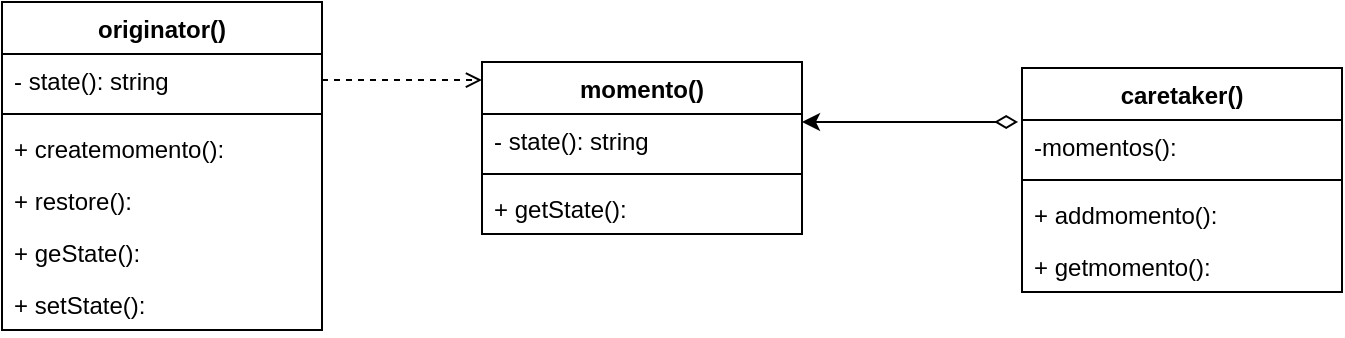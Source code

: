 <mxfile version="26.2.9">
  <diagram name="Страница — 1" id="jr41G32PMro3mqFzGKf4">
    <mxGraphModel dx="1380" dy="764" grid="1" gridSize="10" guides="1" tooltips="1" connect="1" arrows="1" fold="1" page="1" pageScale="1" pageWidth="827" pageHeight="1169" math="0" shadow="0">
      <root>
        <mxCell id="0" />
        <mxCell id="1" parent="0" />
        <mxCell id="ue66NdJ1bNT6qZDdALox-1" value="originator()" style="swimlane;fontStyle=1;align=center;verticalAlign=top;childLayout=stackLayout;horizontal=1;startSize=26;horizontalStack=0;resizeParent=1;resizeParentMax=0;resizeLast=0;collapsible=1;marginBottom=0;whiteSpace=wrap;html=1;" vertex="1" parent="1">
          <mxGeometry x="110" y="180" width="160" height="164" as="geometry" />
        </mxCell>
        <mxCell id="ue66NdJ1bNT6qZDdALox-2" value="- state(): string" style="text;strokeColor=none;fillColor=none;align=left;verticalAlign=top;spacingLeft=4;spacingRight=4;overflow=hidden;rotatable=0;points=[[0,0.5],[1,0.5]];portConstraint=eastwest;whiteSpace=wrap;html=1;" vertex="1" parent="ue66NdJ1bNT6qZDdALox-1">
          <mxGeometry y="26" width="160" height="26" as="geometry" />
        </mxCell>
        <mxCell id="ue66NdJ1bNT6qZDdALox-3" value="" style="line;strokeWidth=1;fillColor=none;align=left;verticalAlign=middle;spacingTop=-1;spacingLeft=3;spacingRight=3;rotatable=0;labelPosition=right;points=[];portConstraint=eastwest;strokeColor=inherit;" vertex="1" parent="ue66NdJ1bNT6qZDdALox-1">
          <mxGeometry y="52" width="160" height="8" as="geometry" />
        </mxCell>
        <mxCell id="ue66NdJ1bNT6qZDdALox-4" value="+ createmomento():" style="text;strokeColor=none;fillColor=none;align=left;verticalAlign=top;spacingLeft=4;spacingRight=4;overflow=hidden;rotatable=0;points=[[0,0.5],[1,0.5]];portConstraint=eastwest;whiteSpace=wrap;html=1;" vertex="1" parent="ue66NdJ1bNT6qZDdALox-1">
          <mxGeometry y="60" width="160" height="26" as="geometry" />
        </mxCell>
        <mxCell id="ue66NdJ1bNT6qZDdALox-7" value="+ restore():" style="text;strokeColor=none;fillColor=none;align=left;verticalAlign=top;spacingLeft=4;spacingRight=4;overflow=hidden;rotatable=0;points=[[0,0.5],[1,0.5]];portConstraint=eastwest;whiteSpace=wrap;html=1;" vertex="1" parent="ue66NdJ1bNT6qZDdALox-1">
          <mxGeometry y="86" width="160" height="26" as="geometry" />
        </mxCell>
        <mxCell id="ue66NdJ1bNT6qZDdALox-6" value="+ geState():" style="text;strokeColor=none;fillColor=none;align=left;verticalAlign=top;spacingLeft=4;spacingRight=4;overflow=hidden;rotatable=0;points=[[0,0.5],[1,0.5]];portConstraint=eastwest;whiteSpace=wrap;html=1;" vertex="1" parent="ue66NdJ1bNT6qZDdALox-1">
          <mxGeometry y="112" width="160" height="26" as="geometry" />
        </mxCell>
        <mxCell id="ue66NdJ1bNT6qZDdALox-5" value="+ setState():" style="text;strokeColor=none;fillColor=none;align=left;verticalAlign=top;spacingLeft=4;spacingRight=4;overflow=hidden;rotatable=0;points=[[0,0.5],[1,0.5]];portConstraint=eastwest;whiteSpace=wrap;html=1;" vertex="1" parent="ue66NdJ1bNT6qZDdALox-1">
          <mxGeometry y="138" width="160" height="26" as="geometry" />
        </mxCell>
        <mxCell id="ue66NdJ1bNT6qZDdALox-8" value="momento()" style="swimlane;fontStyle=1;align=center;verticalAlign=top;childLayout=stackLayout;horizontal=1;startSize=26;horizontalStack=0;resizeParent=1;resizeParentMax=0;resizeLast=0;collapsible=1;marginBottom=0;whiteSpace=wrap;html=1;" vertex="1" parent="1">
          <mxGeometry x="350" y="210" width="160" height="86" as="geometry" />
        </mxCell>
        <mxCell id="ue66NdJ1bNT6qZDdALox-9" value="- state(): string" style="text;strokeColor=none;fillColor=none;align=left;verticalAlign=top;spacingLeft=4;spacingRight=4;overflow=hidden;rotatable=0;points=[[0,0.5],[1,0.5]];portConstraint=eastwest;whiteSpace=wrap;html=1;" vertex="1" parent="ue66NdJ1bNT6qZDdALox-8">
          <mxGeometry y="26" width="160" height="26" as="geometry" />
        </mxCell>
        <mxCell id="ue66NdJ1bNT6qZDdALox-10" value="" style="line;strokeWidth=1;fillColor=none;align=left;verticalAlign=middle;spacingTop=-1;spacingLeft=3;spacingRight=3;rotatable=0;labelPosition=right;points=[];portConstraint=eastwest;strokeColor=inherit;" vertex="1" parent="ue66NdJ1bNT6qZDdALox-8">
          <mxGeometry y="52" width="160" height="8" as="geometry" />
        </mxCell>
        <mxCell id="ue66NdJ1bNT6qZDdALox-11" value="+ getState():" style="text;strokeColor=none;fillColor=none;align=left;verticalAlign=top;spacingLeft=4;spacingRight=4;overflow=hidden;rotatable=0;points=[[0,0.5],[1,0.5]];portConstraint=eastwest;whiteSpace=wrap;html=1;" vertex="1" parent="ue66NdJ1bNT6qZDdALox-8">
          <mxGeometry y="60" width="160" height="26" as="geometry" />
        </mxCell>
        <mxCell id="ue66NdJ1bNT6qZDdALox-12" value="caretaker()" style="swimlane;fontStyle=1;align=center;verticalAlign=top;childLayout=stackLayout;horizontal=1;startSize=26;horizontalStack=0;resizeParent=1;resizeParentMax=0;resizeLast=0;collapsible=1;marginBottom=0;whiteSpace=wrap;html=1;" vertex="1" parent="1">
          <mxGeometry x="620" y="213" width="160" height="112" as="geometry" />
        </mxCell>
        <mxCell id="ue66NdJ1bNT6qZDdALox-13" value="-momentos():" style="text;strokeColor=none;fillColor=none;align=left;verticalAlign=top;spacingLeft=4;spacingRight=4;overflow=hidden;rotatable=0;points=[[0,0.5],[1,0.5]];portConstraint=eastwest;whiteSpace=wrap;html=1;" vertex="1" parent="ue66NdJ1bNT6qZDdALox-12">
          <mxGeometry y="26" width="160" height="26" as="geometry" />
        </mxCell>
        <mxCell id="ue66NdJ1bNT6qZDdALox-14" value="" style="line;strokeWidth=1;fillColor=none;align=left;verticalAlign=middle;spacingTop=-1;spacingLeft=3;spacingRight=3;rotatable=0;labelPosition=right;points=[];portConstraint=eastwest;strokeColor=inherit;" vertex="1" parent="ue66NdJ1bNT6qZDdALox-12">
          <mxGeometry y="52" width="160" height="8" as="geometry" />
        </mxCell>
        <mxCell id="ue66NdJ1bNT6qZDdALox-15" value="+ addmomento():" style="text;strokeColor=none;fillColor=none;align=left;verticalAlign=top;spacingLeft=4;spacingRight=4;overflow=hidden;rotatable=0;points=[[0,0.5],[1,0.5]];portConstraint=eastwest;whiteSpace=wrap;html=1;" vertex="1" parent="ue66NdJ1bNT6qZDdALox-12">
          <mxGeometry y="60" width="160" height="26" as="geometry" />
        </mxCell>
        <mxCell id="ue66NdJ1bNT6qZDdALox-16" value="+ getmomento():" style="text;strokeColor=none;fillColor=none;align=left;verticalAlign=top;spacingLeft=4;spacingRight=4;overflow=hidden;rotatable=0;points=[[0,0.5],[1,0.5]];portConstraint=eastwest;whiteSpace=wrap;html=1;" vertex="1" parent="ue66NdJ1bNT6qZDdALox-12">
          <mxGeometry y="86" width="160" height="26" as="geometry" />
        </mxCell>
        <mxCell id="ue66NdJ1bNT6qZDdALox-18" style="edgeStyle=orthogonalEdgeStyle;rounded=0;orthogonalLoop=1;jettySize=auto;html=1;exitX=1;exitY=0.5;exitDx=0;exitDy=0;entryX=0;entryY=0.105;entryDx=0;entryDy=0;entryPerimeter=0;endArrow=open;endFill=0;dashed=1;" edge="1" parent="1" source="ue66NdJ1bNT6qZDdALox-2" target="ue66NdJ1bNT6qZDdALox-8">
          <mxGeometry relative="1" as="geometry" />
        </mxCell>
        <mxCell id="ue66NdJ1bNT6qZDdALox-20" value="" style="endArrow=diamondThin;startArrow=classic;html=1;rounded=0;entryX=-0.012;entryY=0.038;entryDx=0;entryDy=0;entryPerimeter=0;endFill=0;endSize=9;" edge="1" parent="1" target="ue66NdJ1bNT6qZDdALox-13">
          <mxGeometry width="50" height="50" relative="1" as="geometry">
            <mxPoint x="510" y="240" as="sourcePoint" />
            <mxPoint x="560" y="190" as="targetPoint" />
          </mxGeometry>
        </mxCell>
      </root>
    </mxGraphModel>
  </diagram>
</mxfile>
